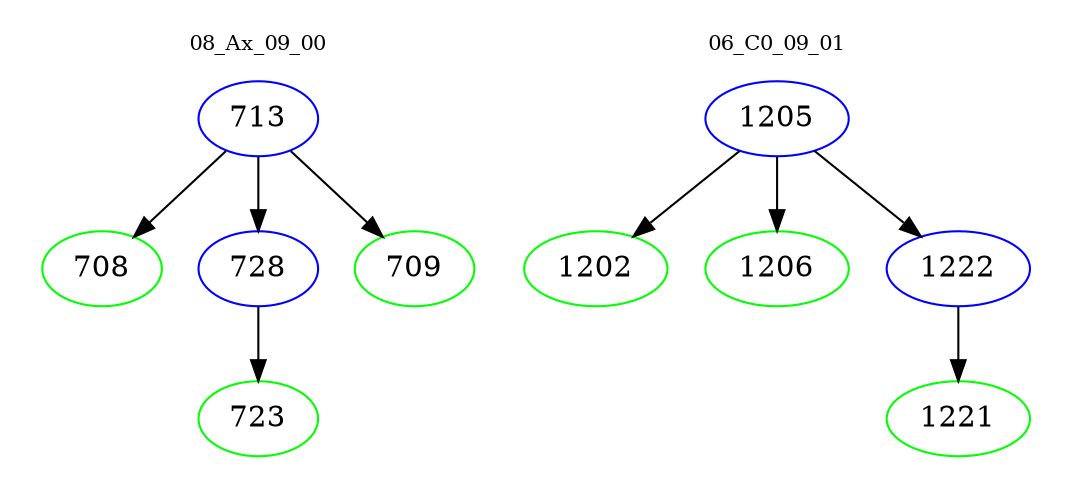 digraph{
subgraph cluster_0 {
color = white
label = "08_Ax_09_00";
fontsize=10;
T0_713 [label="713", color="blue"]
T0_713 -> T0_708 [color="black"]
T0_708 [label="708", color="green"]
T0_713 -> T0_728 [color="black"]
T0_728 [label="728", color="blue"]
T0_728 -> T0_723 [color="black"]
T0_723 [label="723", color="green"]
T0_713 -> T0_709 [color="black"]
T0_709 [label="709", color="green"]
}
subgraph cluster_1 {
color = white
label = "06_C0_09_01";
fontsize=10;
T1_1205 [label="1205", color="blue"]
T1_1205 -> T1_1202 [color="black"]
T1_1202 [label="1202", color="green"]
T1_1205 -> T1_1206 [color="black"]
T1_1206 [label="1206", color="green"]
T1_1205 -> T1_1222 [color="black"]
T1_1222 [label="1222", color="blue"]
T1_1222 -> T1_1221 [color="black"]
T1_1221 [label="1221", color="green"]
}
}

